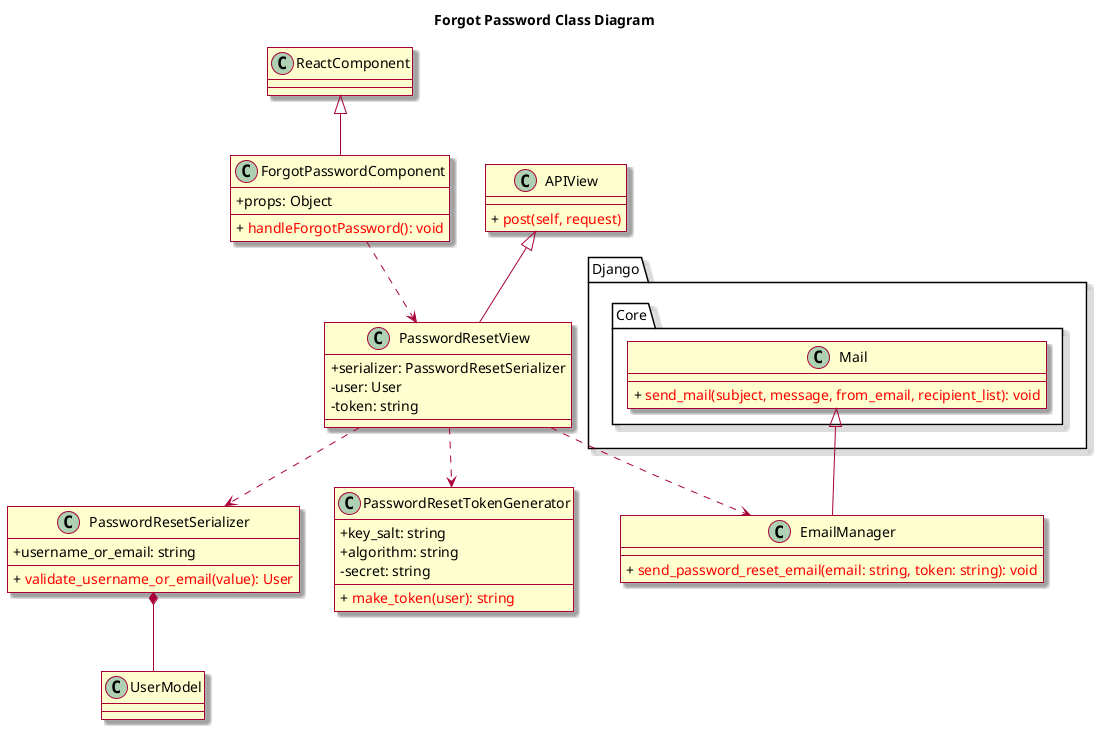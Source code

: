 @startuml
skin rose
skinparam classAttributeIconSize 0

title Forgot Password Class Diagram
class ReactComponent

class ForgotPasswordComponent {
	+ props: Object
	+ {method} <color:red> handleForgotPassword(): void
}

class APIView {
	+ {method} <color:red> post(self, request)
}

class PasswordResetView {
	+ serializer: PasswordResetSerializer
    - user: User
    - token: string
}

class PasswordResetSerializer {
    + username_or_email: string
    + {method} <color:red> validate_username_or_email(value): User
}

class UserModel
PasswordResetSerializer *-- UserModel

class PasswordResetTokenGenerator {
    + key_salt: string
    + algorithm: string
    - secret: string
    + {method} <color:red> make_token(user): string
}

class EmailManager {
    + {method} <color:red> send_password_reset_email(email: string, token: string): void
}

class Django.Core.Mail {
    + {method} <color:red> send_mail(subject, message, from_email, recipient_list): void
}

ReactComponent <|-- ForgotPasswordComponent
APIView <|-- PasswordResetView
ForgotPasswordComponent ..> PasswordResetView
PasswordResetView ..> PasswordResetSerializer
PasswordResetView ..> PasswordResetTokenGenerator
PasswordResetView ..> EmailManager
Django.Core.Mail <|-- EmailManager
@enduml
